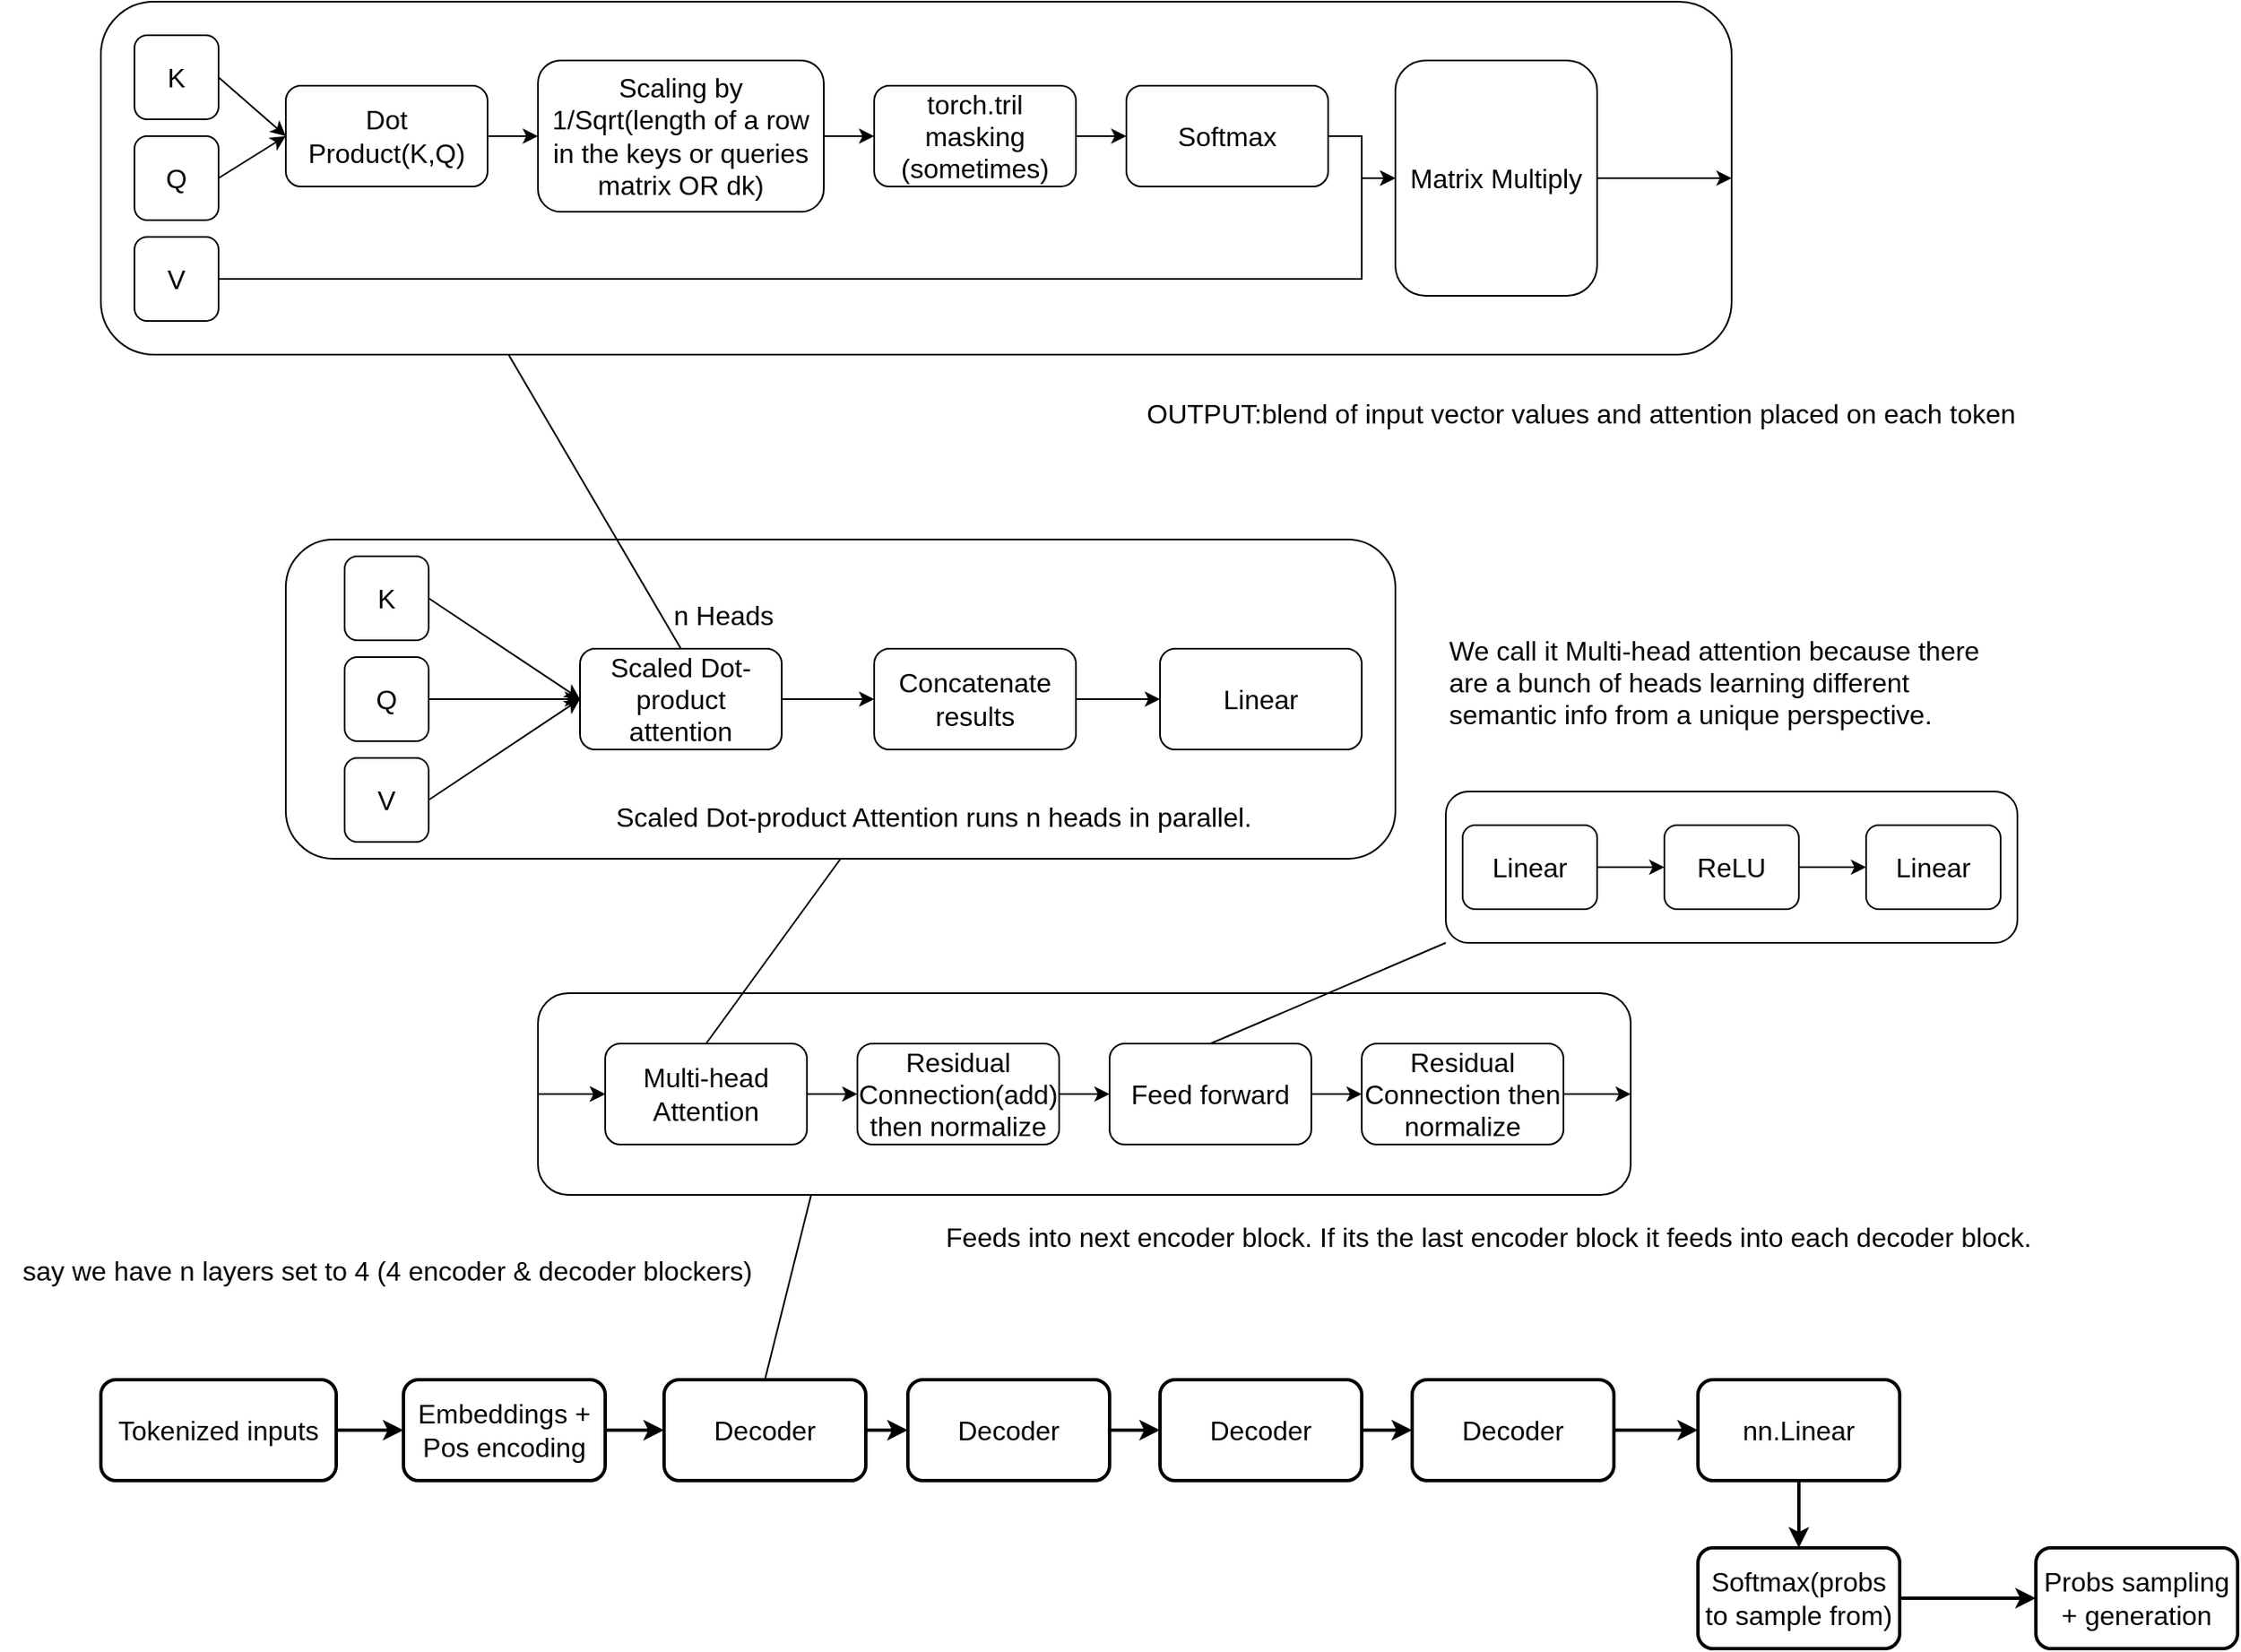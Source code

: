 <mxfile version="22.0.3" type="device">
  <diagram name="第 1 页" id="M5TnKP5nSgx2N4K4Y8cS">
    <mxGraphModel dx="2320" dy="1030" grid="1" gridSize="10" guides="1" tooltips="1" connect="1" arrows="1" fold="1" page="1" pageScale="1" pageWidth="827" pageHeight="1169" math="0" shadow="0">
      <root>
        <mxCell id="0" />
        <mxCell id="1" parent="0" />
        <mxCell id="r_B3i9L8eCVzx06M8JUn-75" style="edgeStyle=none;rounded=0;orthogonalLoop=1;jettySize=auto;html=1;exitX=0.25;exitY=1;exitDx=0;exitDy=0;entryX=0.5;entryY=0;entryDx=0;entryDy=0;endArrow=none;endFill=0;fontSize=16;" parent="1" source="r_B3i9L8eCVzx06M8JUn-35" target="r_B3i9L8eCVzx06M8JUn-74" edge="1">
          <mxGeometry relative="1" as="geometry" />
        </mxCell>
        <mxCell id="r_B3i9L8eCVzx06M8JUn-35" value="" style="rounded=1;whiteSpace=wrap;html=1;fontSize=16;" parent="1" vertex="1">
          <mxGeometry x="290" y="690" width="650" height="120" as="geometry" />
        </mxCell>
        <mxCell id="r_B3i9L8eCVzx06M8JUn-58" style="edgeStyle=none;rounded=0;orthogonalLoop=1;jettySize=auto;html=1;exitX=0;exitY=1;exitDx=0;exitDy=0;entryX=0.5;entryY=0;entryDx=0;entryDy=0;endArrow=none;endFill=0;fontSize=16;" parent="1" source="r_B3i9L8eCVzx06M8JUn-57" target="r_B3i9L8eCVzx06M8JUn-38" edge="1">
          <mxGeometry relative="1" as="geometry" />
        </mxCell>
        <mxCell id="r_B3i9L8eCVzx06M8JUn-57" value="" style="rounded=1;whiteSpace=wrap;html=1;fontSize=16;" parent="1" vertex="1">
          <mxGeometry x="830" y="570" width="340" height="90" as="geometry" />
        </mxCell>
        <mxCell id="r_B3i9L8eCVzx06M8JUn-16" value="" style="rounded=1;whiteSpace=wrap;html=1;fontSize=16;" parent="1" vertex="1">
          <mxGeometry x="30" y="100" width="970" height="210" as="geometry" />
        </mxCell>
        <mxCell id="r_B3i9L8eCVzx06M8JUn-9" style="rounded=0;orthogonalLoop=1;jettySize=auto;html=1;exitX=1;exitY=0.5;exitDx=0;exitDy=0;entryX=0;entryY=0.5;entryDx=0;entryDy=0;fontSize=16;" parent="1" source="r_B3i9L8eCVzx06M8JUn-1" target="r_B3i9L8eCVzx06M8JUn-4" edge="1">
          <mxGeometry relative="1" as="geometry" />
        </mxCell>
        <mxCell id="r_B3i9L8eCVzx06M8JUn-1" value="K" style="rounded=1;whiteSpace=wrap;html=1;fontSize=16;" parent="1" vertex="1">
          <mxGeometry x="50" y="120" width="50" height="50" as="geometry" />
        </mxCell>
        <mxCell id="r_B3i9L8eCVzx06M8JUn-10" style="edgeStyle=none;rounded=0;orthogonalLoop=1;jettySize=auto;html=1;exitX=1;exitY=0.5;exitDx=0;exitDy=0;entryX=0;entryY=0.5;entryDx=0;entryDy=0;fontSize=16;" parent="1" source="r_B3i9L8eCVzx06M8JUn-2" target="r_B3i9L8eCVzx06M8JUn-4" edge="1">
          <mxGeometry relative="1" as="geometry" />
        </mxCell>
        <mxCell id="r_B3i9L8eCVzx06M8JUn-2" value="Q" style="rounded=1;whiteSpace=wrap;html=1;fontSize=16;" parent="1" vertex="1">
          <mxGeometry x="50" y="180" width="50" height="50" as="geometry" />
        </mxCell>
        <mxCell id="r_B3i9L8eCVzx06M8JUn-15" style="edgeStyle=orthogonalEdgeStyle;rounded=0;orthogonalLoop=1;jettySize=auto;html=1;exitX=1;exitY=0.5;exitDx=0;exitDy=0;entryX=0;entryY=0.5;entryDx=0;entryDy=0;fontSize=16;" parent="1" source="r_B3i9L8eCVzx06M8JUn-3" target="r_B3i9L8eCVzx06M8JUn-8" edge="1">
          <mxGeometry relative="1" as="geometry">
            <Array as="points">
              <mxPoint x="780" y="265" />
              <mxPoint x="780" y="205" />
            </Array>
          </mxGeometry>
        </mxCell>
        <mxCell id="r_B3i9L8eCVzx06M8JUn-3" value="V" style="rounded=1;whiteSpace=wrap;html=1;fontSize=16;" parent="1" vertex="1">
          <mxGeometry x="50" y="240" width="50" height="50" as="geometry" />
        </mxCell>
        <mxCell id="r_B3i9L8eCVzx06M8JUn-11" style="edgeStyle=none;rounded=0;orthogonalLoop=1;jettySize=auto;html=1;exitX=1;exitY=0.5;exitDx=0;exitDy=0;entryX=0;entryY=0.5;entryDx=0;entryDy=0;fontSize=16;" parent="1" source="r_B3i9L8eCVzx06M8JUn-4" target="r_B3i9L8eCVzx06M8JUn-5" edge="1">
          <mxGeometry relative="1" as="geometry" />
        </mxCell>
        <mxCell id="r_B3i9L8eCVzx06M8JUn-4" value="Dot Product(K,Q)" style="rounded=1;whiteSpace=wrap;html=1;fontSize=16;" parent="1" vertex="1">
          <mxGeometry x="140" y="150" width="120" height="60" as="geometry" />
        </mxCell>
        <mxCell id="r_B3i9L8eCVzx06M8JUn-12" style="edgeStyle=none;rounded=0;orthogonalLoop=1;jettySize=auto;html=1;exitX=1;exitY=0.5;exitDx=0;exitDy=0;entryX=0;entryY=0.5;entryDx=0;entryDy=0;fontSize=16;" parent="1" source="r_B3i9L8eCVzx06M8JUn-5" target="r_B3i9L8eCVzx06M8JUn-6" edge="1">
          <mxGeometry relative="1" as="geometry" />
        </mxCell>
        <mxCell id="r_B3i9L8eCVzx06M8JUn-5" value="Scaling by 1/Sqrt(length of a row in the keys or queries matrix OR dk)" style="rounded=1;whiteSpace=wrap;html=1;fontSize=16;" parent="1" vertex="1">
          <mxGeometry x="290" y="135" width="170" height="90" as="geometry" />
        </mxCell>
        <mxCell id="r_B3i9L8eCVzx06M8JUn-13" style="edgeStyle=none;rounded=0;orthogonalLoop=1;jettySize=auto;html=1;exitX=1;exitY=0.5;exitDx=0;exitDy=0;fontSize=16;" parent="1" source="r_B3i9L8eCVzx06M8JUn-6" target="r_B3i9L8eCVzx06M8JUn-7" edge="1">
          <mxGeometry relative="1" as="geometry" />
        </mxCell>
        <mxCell id="r_B3i9L8eCVzx06M8JUn-6" value="torch.tril masking (sometimes)" style="rounded=1;whiteSpace=wrap;html=1;fontSize=16;" parent="1" vertex="1">
          <mxGeometry x="490" y="150" width="120" height="60" as="geometry" />
        </mxCell>
        <mxCell id="r_B3i9L8eCVzx06M8JUn-14" style="edgeStyle=orthogonalEdgeStyle;rounded=0;orthogonalLoop=1;jettySize=auto;html=1;exitX=1;exitY=0.5;exitDx=0;exitDy=0;entryX=0;entryY=0.5;entryDx=0;entryDy=0;fontSize=16;" parent="1" source="r_B3i9L8eCVzx06M8JUn-7" target="r_B3i9L8eCVzx06M8JUn-8" edge="1">
          <mxGeometry relative="1" as="geometry" />
        </mxCell>
        <mxCell id="r_B3i9L8eCVzx06M8JUn-7" value="Softmax" style="rounded=1;whiteSpace=wrap;html=1;fontSize=16;" parent="1" vertex="1">
          <mxGeometry x="640" y="150" width="120" height="60" as="geometry" />
        </mxCell>
        <mxCell id="r_B3i9L8eCVzx06M8JUn-17" style="edgeStyle=none;rounded=0;orthogonalLoop=1;jettySize=auto;html=1;exitX=1;exitY=0.5;exitDx=0;exitDy=0;entryX=1;entryY=0.5;entryDx=0;entryDy=0;fontSize=16;" parent="1" source="r_B3i9L8eCVzx06M8JUn-8" target="r_B3i9L8eCVzx06M8JUn-16" edge="1">
          <mxGeometry relative="1" as="geometry" />
        </mxCell>
        <mxCell id="r_B3i9L8eCVzx06M8JUn-8" value="Matrix Multiply" style="rounded=1;whiteSpace=wrap;html=1;fontSize=16;" parent="1" vertex="1">
          <mxGeometry x="800" y="135" width="120" height="140" as="geometry" />
        </mxCell>
        <mxCell id="r_B3i9L8eCVzx06M8JUn-18" value="OUTPUT:blend of input vector values and attention placed on each token" style="text;html=1;align=center;verticalAlign=middle;resizable=0;points=[];autosize=1;strokeColor=none;fillColor=none;fontSize=16;" parent="1" vertex="1">
          <mxGeometry x="640" y="330" width="540" height="30" as="geometry" />
        </mxCell>
        <mxCell id="r_B3i9L8eCVzx06M8JUn-48" style="edgeStyle=none;rounded=0;orthogonalLoop=1;jettySize=auto;html=1;exitX=0.5;exitY=1;exitDx=0;exitDy=0;entryX=0.5;entryY=0;entryDx=0;entryDy=0;endArrow=none;endFill=0;fontSize=16;" parent="1" source="r_B3i9L8eCVzx06M8JUn-19" target="r_B3i9L8eCVzx06M8JUn-36" edge="1">
          <mxGeometry relative="1" as="geometry" />
        </mxCell>
        <mxCell id="r_B3i9L8eCVzx06M8JUn-19" value="" style="rounded=1;whiteSpace=wrap;html=1;fontSize=16;" parent="1" vertex="1">
          <mxGeometry x="140" y="420" width="660" height="190" as="geometry" />
        </mxCell>
        <mxCell id="r_B3i9L8eCVzx06M8JUn-24" style="edgeStyle=none;rounded=0;orthogonalLoop=1;jettySize=auto;html=1;exitX=1;exitY=0.5;exitDx=0;exitDy=0;entryX=0;entryY=0.5;entryDx=0;entryDy=0;fontSize=16;" parent="1" source="r_B3i9L8eCVzx06M8JUn-20" target="r_B3i9L8eCVzx06M8JUn-23" edge="1">
          <mxGeometry relative="1" as="geometry" />
        </mxCell>
        <mxCell id="r_B3i9L8eCVzx06M8JUn-20" value="K" style="rounded=1;whiteSpace=wrap;html=1;fontSize=16;" parent="1" vertex="1">
          <mxGeometry x="175" y="430" width="50" height="50" as="geometry" />
        </mxCell>
        <mxCell id="r_B3i9L8eCVzx06M8JUn-25" style="edgeStyle=none;rounded=0;orthogonalLoop=1;jettySize=auto;html=1;exitX=1;exitY=0.5;exitDx=0;exitDy=0;entryX=0;entryY=0.5;entryDx=0;entryDy=0;fontSize=16;" parent="1" source="r_B3i9L8eCVzx06M8JUn-21" target="r_B3i9L8eCVzx06M8JUn-23" edge="1">
          <mxGeometry relative="1" as="geometry" />
        </mxCell>
        <mxCell id="r_B3i9L8eCVzx06M8JUn-21" value="Q" style="rounded=1;whiteSpace=wrap;html=1;fontSize=16;" parent="1" vertex="1">
          <mxGeometry x="175" y="490" width="50" height="50" as="geometry" />
        </mxCell>
        <mxCell id="r_B3i9L8eCVzx06M8JUn-26" style="edgeStyle=none;rounded=0;orthogonalLoop=1;jettySize=auto;html=1;exitX=1;exitY=0.5;exitDx=0;exitDy=0;entryX=0;entryY=0.5;entryDx=0;entryDy=0;fontSize=16;" parent="1" source="r_B3i9L8eCVzx06M8JUn-22" target="r_B3i9L8eCVzx06M8JUn-23" edge="1">
          <mxGeometry relative="1" as="geometry" />
        </mxCell>
        <mxCell id="r_B3i9L8eCVzx06M8JUn-22" value="V" style="rounded=1;whiteSpace=wrap;html=1;fontSize=16;" parent="1" vertex="1">
          <mxGeometry x="175" y="550" width="50" height="50" as="geometry" />
        </mxCell>
        <mxCell id="r_B3i9L8eCVzx06M8JUn-29" style="edgeStyle=none;rounded=0;orthogonalLoop=1;jettySize=auto;html=1;exitX=1;exitY=0.5;exitDx=0;exitDy=0;fontSize=16;" parent="1" source="r_B3i9L8eCVzx06M8JUn-23" target="r_B3i9L8eCVzx06M8JUn-28" edge="1">
          <mxGeometry relative="1" as="geometry" />
        </mxCell>
        <mxCell id="r_B3i9L8eCVzx06M8JUn-23" value="Scaled Dot-product attention" style="rounded=1;whiteSpace=wrap;html=1;fontSize=16;" parent="1" vertex="1">
          <mxGeometry x="315" y="485" width="120" height="60" as="geometry" />
        </mxCell>
        <mxCell id="r_B3i9L8eCVzx06M8JUn-27" value="n Heads" style="text;html=1;align=center;verticalAlign=middle;resizable=0;points=[];autosize=1;strokeColor=none;fillColor=none;fontSize=16;" parent="1" vertex="1">
          <mxGeometry x="360" y="450" width="80" height="30" as="geometry" />
        </mxCell>
        <mxCell id="r_B3i9L8eCVzx06M8JUn-31" style="edgeStyle=none;rounded=0;orthogonalLoop=1;jettySize=auto;html=1;exitX=1;exitY=0.5;exitDx=0;exitDy=0;fontSize=16;" parent="1" source="r_B3i9L8eCVzx06M8JUn-28" target="r_B3i9L8eCVzx06M8JUn-30" edge="1">
          <mxGeometry relative="1" as="geometry" />
        </mxCell>
        <mxCell id="r_B3i9L8eCVzx06M8JUn-28" value="Concatenate results" style="rounded=1;whiteSpace=wrap;html=1;fontSize=16;" parent="1" vertex="1">
          <mxGeometry x="490" y="485" width="120" height="60" as="geometry" />
        </mxCell>
        <mxCell id="r_B3i9L8eCVzx06M8JUn-30" value="Linear" style="rounded=1;whiteSpace=wrap;html=1;fontSize=16;" parent="1" vertex="1">
          <mxGeometry x="660" y="485" width="120" height="60" as="geometry" />
        </mxCell>
        <mxCell id="r_B3i9L8eCVzx06M8JUn-32" value="Scaled Dot-product Attention runs n heads in parallel." style="text;html=1;align=center;verticalAlign=middle;resizable=0;points=[];autosize=1;strokeColor=none;fillColor=none;fontSize=16;" parent="1" vertex="1">
          <mxGeometry x="325" y="570" width="400" height="30" as="geometry" />
        </mxCell>
        <mxCell id="r_B3i9L8eCVzx06M8JUn-33" value="" style="endArrow=none;html=1;rounded=0;entryX=0.25;entryY=1;entryDx=0;entryDy=0;exitX=0.5;exitY=0;exitDx=0;exitDy=0;fontSize=16;" parent="1" source="r_B3i9L8eCVzx06M8JUn-23" target="r_B3i9L8eCVzx06M8JUn-16" edge="1">
          <mxGeometry width="50" height="50" relative="1" as="geometry">
            <mxPoint x="410" y="390" as="sourcePoint" />
            <mxPoint x="460" y="340" as="targetPoint" />
          </mxGeometry>
        </mxCell>
        <mxCell id="r_B3i9L8eCVzx06M8JUn-34" value="We call it Multi-head attention because there are a bunch of heads learning different semantic info from a unique perspective." style="text;html=1;strokeColor=none;fillColor=none;align=left;verticalAlign=middle;whiteSpace=wrap;rounded=0;fontSize=16;" parent="1" vertex="1">
          <mxGeometry x="830" y="460" width="340" height="90" as="geometry" />
        </mxCell>
        <mxCell id="r_B3i9L8eCVzx06M8JUn-42" style="edgeStyle=none;rounded=0;orthogonalLoop=1;jettySize=auto;html=1;exitX=0;exitY=0.5;exitDx=0;exitDy=0;entryX=0;entryY=0.5;entryDx=0;entryDy=0;fontSize=16;" parent="1" source="r_B3i9L8eCVzx06M8JUn-35" target="r_B3i9L8eCVzx06M8JUn-36" edge="1">
          <mxGeometry relative="1" as="geometry" />
        </mxCell>
        <mxCell id="r_B3i9L8eCVzx06M8JUn-47" style="edgeStyle=none;rounded=0;orthogonalLoop=1;jettySize=auto;html=1;exitX=0;exitY=0.5;exitDx=0;exitDy=0;entryX=0;entryY=0.5;entryDx=0;entryDy=0;fontSize=16;" parent="1" source="r_B3i9L8eCVzx06M8JUn-35" target="r_B3i9L8eCVzx06M8JUn-36" edge="1">
          <mxGeometry relative="1" as="geometry" />
        </mxCell>
        <mxCell id="r_B3i9L8eCVzx06M8JUn-43" style="edgeStyle=none;rounded=0;orthogonalLoop=1;jettySize=auto;html=1;exitX=1;exitY=0.5;exitDx=0;exitDy=0;entryX=0;entryY=0.5;entryDx=0;entryDy=0;fontSize=16;" parent="1" source="r_B3i9L8eCVzx06M8JUn-36" target="r_B3i9L8eCVzx06M8JUn-37" edge="1">
          <mxGeometry relative="1" as="geometry" />
        </mxCell>
        <mxCell id="r_B3i9L8eCVzx06M8JUn-36" value="Multi-head Attention" style="rounded=1;whiteSpace=wrap;html=1;fontSize=16;" parent="1" vertex="1">
          <mxGeometry x="330" y="720" width="120" height="60" as="geometry" />
        </mxCell>
        <mxCell id="r_B3i9L8eCVzx06M8JUn-44" style="edgeStyle=none;rounded=0;orthogonalLoop=1;jettySize=auto;html=1;exitX=1;exitY=0.5;exitDx=0;exitDy=0;entryX=0;entryY=0.5;entryDx=0;entryDy=0;fontSize=16;" parent="1" source="r_B3i9L8eCVzx06M8JUn-37" target="r_B3i9L8eCVzx06M8JUn-38" edge="1">
          <mxGeometry relative="1" as="geometry" />
        </mxCell>
        <mxCell id="r_B3i9L8eCVzx06M8JUn-37" value="Residual Connection(add) then normalize" style="rounded=1;whiteSpace=wrap;html=1;fontSize=16;" parent="1" vertex="1">
          <mxGeometry x="480" y="720" width="120" height="60" as="geometry" />
        </mxCell>
        <mxCell id="r_B3i9L8eCVzx06M8JUn-45" style="edgeStyle=none;rounded=0;orthogonalLoop=1;jettySize=auto;html=1;exitX=1;exitY=0.5;exitDx=0;exitDy=0;entryX=0;entryY=0.5;entryDx=0;entryDy=0;fontSize=16;" parent="1" source="r_B3i9L8eCVzx06M8JUn-38" target="r_B3i9L8eCVzx06M8JUn-41" edge="1">
          <mxGeometry relative="1" as="geometry" />
        </mxCell>
        <mxCell id="r_B3i9L8eCVzx06M8JUn-38" value="Feed forward" style="rounded=1;whiteSpace=wrap;html=1;fontSize=16;" parent="1" vertex="1">
          <mxGeometry x="630" y="720" width="120" height="60" as="geometry" />
        </mxCell>
        <mxCell id="r_B3i9L8eCVzx06M8JUn-46" style="edgeStyle=none;rounded=0;orthogonalLoop=1;jettySize=auto;html=1;exitX=1;exitY=0.5;exitDx=0;exitDy=0;fontSize=16;" parent="1" source="r_B3i9L8eCVzx06M8JUn-41" target="r_B3i9L8eCVzx06M8JUn-35" edge="1">
          <mxGeometry relative="1" as="geometry" />
        </mxCell>
        <mxCell id="r_B3i9L8eCVzx06M8JUn-41" value="Residual Connection then normalize" style="rounded=1;whiteSpace=wrap;html=1;fontSize=16;" parent="1" vertex="1">
          <mxGeometry x="780" y="720" width="120" height="60" as="geometry" />
        </mxCell>
        <mxCell id="r_B3i9L8eCVzx06M8JUn-49" value="Feeds into next encoder block. If its the last encoder block it feeds into each decoder block." style="text;html=1;align=center;verticalAlign=middle;resizable=0;points=[];autosize=1;strokeColor=none;fillColor=none;fontSize=16;" parent="1" vertex="1">
          <mxGeometry x="520" y="820" width="670" height="30" as="geometry" />
        </mxCell>
        <mxCell id="r_B3i9L8eCVzx06M8JUn-56" style="edgeStyle=none;rounded=0;orthogonalLoop=1;jettySize=auto;html=1;exitX=1;exitY=0.5;exitDx=0;exitDy=0;fontSize=16;" parent="1" source="r_B3i9L8eCVzx06M8JUn-52" target="r_B3i9L8eCVzx06M8JUn-53" edge="1">
          <mxGeometry relative="1" as="geometry" />
        </mxCell>
        <mxCell id="r_B3i9L8eCVzx06M8JUn-52" value="ReLU" style="rounded=1;whiteSpace=wrap;html=1;fontSize=16;" parent="1" vertex="1">
          <mxGeometry x="960" y="590" width="80" height="50" as="geometry" />
        </mxCell>
        <mxCell id="r_B3i9L8eCVzx06M8JUn-53" value="Linear" style="rounded=1;whiteSpace=wrap;html=1;fontSize=16;" parent="1" vertex="1">
          <mxGeometry x="1080" y="590" width="80" height="50" as="geometry" />
        </mxCell>
        <mxCell id="r_B3i9L8eCVzx06M8JUn-55" style="edgeStyle=none;rounded=0;orthogonalLoop=1;jettySize=auto;html=1;exitX=1;exitY=0.5;exitDx=0;exitDy=0;fontSize=16;" parent="1" source="r_B3i9L8eCVzx06M8JUn-54" target="r_B3i9L8eCVzx06M8JUn-52" edge="1">
          <mxGeometry relative="1" as="geometry" />
        </mxCell>
        <mxCell id="r_B3i9L8eCVzx06M8JUn-54" value="Linear" style="rounded=1;whiteSpace=wrap;html=1;fontSize=16;" parent="1" vertex="1">
          <mxGeometry x="840" y="590" width="80" height="50" as="geometry" />
        </mxCell>
        <mxCell id="r_B3i9L8eCVzx06M8JUn-66" style="edgeStyle=none;rounded=0;orthogonalLoop=1;jettySize=auto;html=1;exitX=1;exitY=0.5;exitDx=0;exitDy=0;strokeWidth=2;fontSize=16;" parent="1" source="r_B3i9L8eCVzx06M8JUn-59" edge="1">
          <mxGeometry relative="1" as="geometry">
            <mxPoint x="210" y="920" as="targetPoint" />
          </mxGeometry>
        </mxCell>
        <mxCell id="r_B3i9L8eCVzx06M8JUn-67" style="edgeStyle=none;rounded=0;orthogonalLoop=1;jettySize=auto;html=1;exitX=1;exitY=0.5;exitDx=0;exitDy=0;strokeWidth=2;fontSize=16;" parent="1" source="r_B3i9L8eCVzx06M8JUn-60" edge="1">
          <mxGeometry relative="1" as="geometry">
            <mxPoint x="360" y="920" as="targetPoint" />
          </mxGeometry>
        </mxCell>
        <mxCell id="r_B3i9L8eCVzx06M8JUn-68" style="edgeStyle=none;rounded=0;orthogonalLoop=1;jettySize=auto;html=1;exitX=1;exitY=0.5;exitDx=0;exitDy=0;entryX=0;entryY=0.5;entryDx=0;entryDy=0;strokeWidth=2;fontSize=16;" parent="1" source="r_B3i9L8eCVzx06M8JUn-61" edge="1">
          <mxGeometry relative="1" as="geometry">
            <mxPoint x="510" y="920" as="targetPoint" />
          </mxGeometry>
        </mxCell>
        <mxCell id="r_B3i9L8eCVzx06M8JUn-69" style="edgeStyle=none;rounded=0;orthogonalLoop=1;jettySize=auto;html=1;exitX=1;exitY=0.5;exitDx=0;exitDy=0;entryX=0;entryY=0.5;entryDx=0;entryDy=0;strokeWidth=2;fontSize=16;" parent="1" source="r_B3i9L8eCVzx06M8JUn-62" edge="1">
          <mxGeometry relative="1" as="geometry">
            <mxPoint x="660" y="920" as="targetPoint" />
          </mxGeometry>
        </mxCell>
        <mxCell id="r_B3i9L8eCVzx06M8JUn-70" style="edgeStyle=none;rounded=0;orthogonalLoop=1;jettySize=auto;html=1;exitX=1;exitY=0.5;exitDx=0;exitDy=0;strokeWidth=2;fontSize=16;" parent="1" source="r_B3i9L8eCVzx06M8JUn-63" edge="1">
          <mxGeometry relative="1" as="geometry">
            <mxPoint x="810" y="920" as="targetPoint" />
          </mxGeometry>
        </mxCell>
        <mxCell id="r_B3i9L8eCVzx06M8JUn-72" style="edgeStyle=none;rounded=0;orthogonalLoop=1;jettySize=auto;html=1;exitX=1;exitY=0.5;exitDx=0;exitDy=0;strokeWidth=2;fontSize=16;" parent="1" source="r_B3i9L8eCVzx06M8JUn-65" target="r_B3i9L8eCVzx06M8JUn-71" edge="1">
          <mxGeometry relative="1" as="geometry" />
        </mxCell>
        <mxCell id="r_B3i9L8eCVzx06M8JUn-65" value="Tokenized inputs" style="rounded=1;whiteSpace=wrap;html=1;strokeWidth=2;fontSize=16;" parent="1" vertex="1">
          <mxGeometry x="30" y="920" width="140" height="60" as="geometry" />
        </mxCell>
        <mxCell id="r_B3i9L8eCVzx06M8JUn-79" style="edgeStyle=none;rounded=0;orthogonalLoop=1;jettySize=auto;html=1;exitX=1;exitY=0.5;exitDx=0;exitDy=0;strokeWidth=2;fontSize=16;" parent="1" source="r_B3i9L8eCVzx06M8JUn-71" target="r_B3i9L8eCVzx06M8JUn-74" edge="1">
          <mxGeometry relative="1" as="geometry" />
        </mxCell>
        <mxCell id="r_B3i9L8eCVzx06M8JUn-71" value="Embeddings + Pos encoding" style="rounded=1;whiteSpace=wrap;html=1;strokeWidth=2;fontSize=16;" parent="1" vertex="1">
          <mxGeometry x="210" y="920" width="120" height="60" as="geometry" />
        </mxCell>
        <mxCell id="r_B3i9L8eCVzx06M8JUn-73" value="say we have n layers set to 4 (4 encoder &amp;amp; decoder blockers)" style="text;html=1;align=center;verticalAlign=middle;resizable=0;points=[];autosize=1;strokeColor=none;fillColor=none;fontSize=16;" parent="1" vertex="1">
          <mxGeometry x="-30" y="840" width="460" height="30" as="geometry" />
        </mxCell>
        <mxCell id="r_B3i9L8eCVzx06M8JUn-80" style="edgeStyle=none;rounded=0;orthogonalLoop=1;jettySize=auto;html=1;exitX=1;exitY=0.5;exitDx=0;exitDy=0;strokeWidth=2;fontSize=16;" parent="1" source="r_B3i9L8eCVzx06M8JUn-74" target="r_B3i9L8eCVzx06M8JUn-76" edge="1">
          <mxGeometry relative="1" as="geometry" />
        </mxCell>
        <mxCell id="r_B3i9L8eCVzx06M8JUn-74" value="Decoder" style="rounded=1;whiteSpace=wrap;html=1;strokeWidth=2;fontSize=16;" parent="1" vertex="1">
          <mxGeometry x="365" y="920" width="120" height="60" as="geometry" />
        </mxCell>
        <mxCell id="r_B3i9L8eCVzx06M8JUn-81" style="edgeStyle=none;rounded=0;orthogonalLoop=1;jettySize=auto;html=1;exitX=1;exitY=0.5;exitDx=0;exitDy=0;strokeWidth=2;fontSize=16;" parent="1" source="r_B3i9L8eCVzx06M8JUn-76" target="r_B3i9L8eCVzx06M8JUn-77" edge="1">
          <mxGeometry relative="1" as="geometry" />
        </mxCell>
        <mxCell id="r_B3i9L8eCVzx06M8JUn-76" value="Decoder" style="rounded=1;whiteSpace=wrap;html=1;strokeWidth=2;fontSize=16;" parent="1" vertex="1">
          <mxGeometry x="510" y="920" width="120" height="60" as="geometry" />
        </mxCell>
        <mxCell id="r_B3i9L8eCVzx06M8JUn-82" style="edgeStyle=none;rounded=0;orthogonalLoop=1;jettySize=auto;html=1;exitX=1;exitY=0.5;exitDx=0;exitDy=0;strokeWidth=2;fontSize=16;" parent="1" source="r_B3i9L8eCVzx06M8JUn-77" target="r_B3i9L8eCVzx06M8JUn-78" edge="1">
          <mxGeometry relative="1" as="geometry" />
        </mxCell>
        <mxCell id="r_B3i9L8eCVzx06M8JUn-77" value="Decoder" style="rounded=1;whiteSpace=wrap;html=1;strokeWidth=2;fontSize=16;" parent="1" vertex="1">
          <mxGeometry x="660" y="920" width="120" height="60" as="geometry" />
        </mxCell>
        <mxCell id="r_B3i9L8eCVzx06M8JUn-88" style="edgeStyle=none;rounded=0;orthogonalLoop=1;jettySize=auto;html=1;exitX=1;exitY=0.5;exitDx=0;exitDy=0;entryX=0;entryY=0.5;entryDx=0;entryDy=0;strokeWidth=2;fontSize=16;" parent="1" source="r_B3i9L8eCVzx06M8JUn-78" target="r_B3i9L8eCVzx06M8JUn-87" edge="1">
          <mxGeometry relative="1" as="geometry" />
        </mxCell>
        <mxCell id="r_B3i9L8eCVzx06M8JUn-78" value="Decoder" style="rounded=1;whiteSpace=wrap;html=1;strokeWidth=2;fontSize=16;" parent="1" vertex="1">
          <mxGeometry x="810" y="920" width="120" height="60" as="geometry" />
        </mxCell>
        <mxCell id="r_B3i9L8eCVzx06M8JUn-91" style="edgeStyle=none;rounded=0;orthogonalLoop=1;jettySize=auto;html=1;exitX=0.5;exitY=1;exitDx=0;exitDy=0;entryX=0.5;entryY=0;entryDx=0;entryDy=0;strokeWidth=2;fontSize=16;" parent="1" source="r_B3i9L8eCVzx06M8JUn-87" target="r_B3i9L8eCVzx06M8JUn-89" edge="1">
          <mxGeometry relative="1" as="geometry" />
        </mxCell>
        <mxCell id="r_B3i9L8eCVzx06M8JUn-87" value="nn.Linear" style="rounded=1;whiteSpace=wrap;html=1;strokeWidth=2;fontSize=16;" parent="1" vertex="1">
          <mxGeometry x="980" y="920" width="120" height="60" as="geometry" />
        </mxCell>
        <mxCell id="r_B3i9L8eCVzx06M8JUn-92" style="edgeStyle=none;rounded=0;orthogonalLoop=1;jettySize=auto;html=1;exitX=1;exitY=0.5;exitDx=0;exitDy=0;strokeWidth=2;fontSize=16;" parent="1" source="r_B3i9L8eCVzx06M8JUn-89" target="r_B3i9L8eCVzx06M8JUn-90" edge="1">
          <mxGeometry relative="1" as="geometry" />
        </mxCell>
        <mxCell id="r_B3i9L8eCVzx06M8JUn-89" value="Softmax(probs to sample from)" style="rounded=1;whiteSpace=wrap;html=1;strokeWidth=2;fontSize=16;" parent="1" vertex="1">
          <mxGeometry x="980" y="1020" width="120" height="60" as="geometry" />
        </mxCell>
        <mxCell id="r_B3i9L8eCVzx06M8JUn-90" value="Probs sampling + generation" style="rounded=1;whiteSpace=wrap;html=1;strokeWidth=2;fontSize=16;" parent="1" vertex="1">
          <mxGeometry x="1181" y="1020" width="120" height="60" as="geometry" />
        </mxCell>
      </root>
    </mxGraphModel>
  </diagram>
</mxfile>
